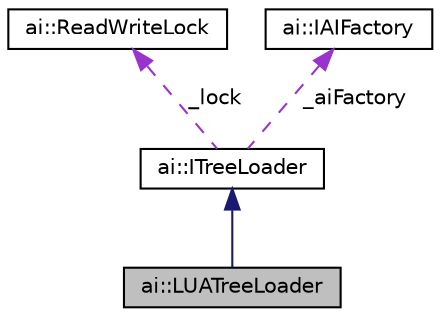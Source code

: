 digraph "ai::LUATreeLoader"
{
  edge [fontname="Helvetica",fontsize="10",labelfontname="Helvetica",labelfontsize="10"];
  node [fontname="Helvetica",fontsize="10",shape=record];
  Node1 [label="ai::LUATreeLoader",height=0.2,width=0.4,color="black", fillcolor="grey75", style="filled", fontcolor="black"];
  Node2 -> Node1 [dir="back",color="midnightblue",fontsize="10",style="solid",fontname="Helvetica"];
  Node2 [label="ai::ITreeLoader",height=0.2,width=0.4,color="black", fillcolor="white", style="filled",URL="$classai_1_1ITreeLoader.html",tooltip="This class must be extended to load behaviour trees. The contract here is that the parsing only happe..."];
  Node3 -> Node2 [dir="back",color="darkorchid3",fontsize="10",style="dashed",label=" _lock" ,fontname="Helvetica"];
  Node3 [label="ai::ReadWriteLock",height=0.2,width=0.4,color="black", fillcolor="white", style="filled",URL="$classai_1_1ReadWriteLock.html"];
  Node4 -> Node2 [dir="back",color="darkorchid3",fontsize="10",style="dashed",label=" _aiFactory" ,fontname="Helvetica"];
  Node4 [label="ai::IAIFactory",height=0.2,width=0.4,color="black", fillcolor="white", style="filled",URL="$classai_1_1IAIFactory.html"];
}
